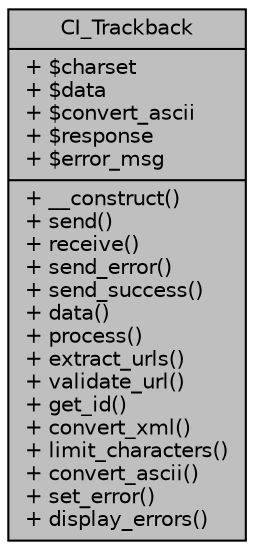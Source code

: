 digraph "CI_Trackback"
{
 // LATEX_PDF_SIZE
  edge [fontname="Helvetica",fontsize="10",labelfontname="Helvetica",labelfontsize="10"];
  node [fontname="Helvetica",fontsize="10",shape=record];
  Node1 [label="{CI_Trackback\n|+ $charset\l+ $data\l+ $convert_ascii\l+ $response\l+ $error_msg\l|+ __construct()\l+ send()\l+ receive()\l+ send_error()\l+ send_success()\l+ data()\l+ process()\l+ extract_urls()\l+ validate_url()\l+ get_id()\l+ convert_xml()\l+ limit_characters()\l+ convert_ascii()\l+ set_error()\l+ display_errors()\l}",height=0.2,width=0.4,color="black", fillcolor="grey75", style="filled", fontcolor="black",tooltip=" "];
}

